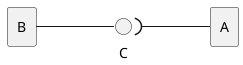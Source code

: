 @startuml
skinparam backgroundcolor transparent
left to right direction
hide circle
skinparam classAttributeIconSize 0
Rectangle B
Rectangle A
interface C

B -- C
C )-- A
@enduml

